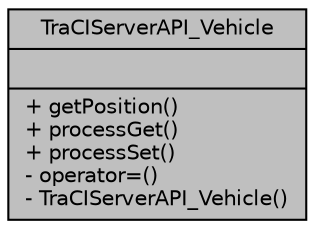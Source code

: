 digraph "TraCIServerAPI_Vehicle"
{
  edge [fontname="Helvetica",fontsize="10",labelfontname="Helvetica",labelfontsize="10"];
  node [fontname="Helvetica",fontsize="10",shape=record];
  Node1 [label="{TraCIServerAPI_Vehicle\n||+ getPosition()\l+ processGet()\l+ processSet()\l- operator=()\l- TraCIServerAPI_Vehicle()\l}",height=0.2,width=0.4,color="black", fillcolor="grey75", style="filled", fontcolor="black"];
}
